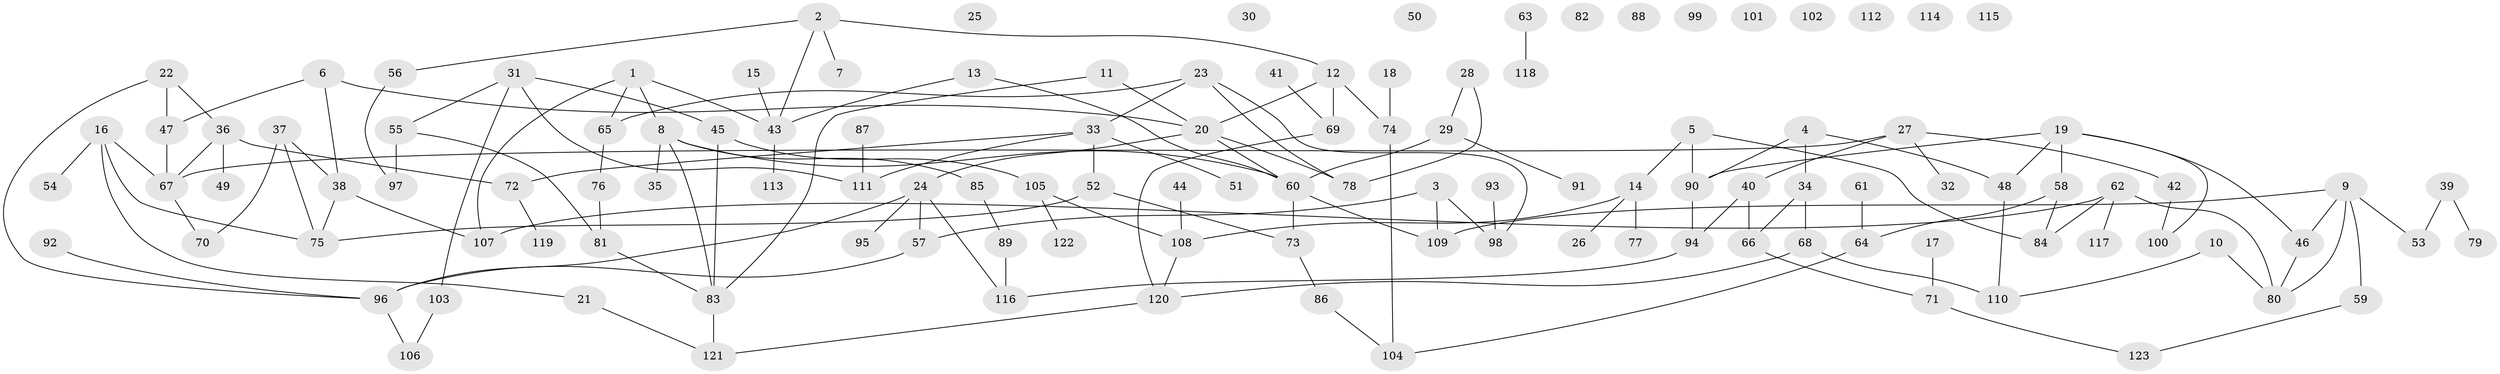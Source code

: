 // Generated by graph-tools (version 1.1) at 2025/13/03/09/25 04:13:12]
// undirected, 123 vertices, 152 edges
graph export_dot {
graph [start="1"]
  node [color=gray90,style=filled];
  1;
  2;
  3;
  4;
  5;
  6;
  7;
  8;
  9;
  10;
  11;
  12;
  13;
  14;
  15;
  16;
  17;
  18;
  19;
  20;
  21;
  22;
  23;
  24;
  25;
  26;
  27;
  28;
  29;
  30;
  31;
  32;
  33;
  34;
  35;
  36;
  37;
  38;
  39;
  40;
  41;
  42;
  43;
  44;
  45;
  46;
  47;
  48;
  49;
  50;
  51;
  52;
  53;
  54;
  55;
  56;
  57;
  58;
  59;
  60;
  61;
  62;
  63;
  64;
  65;
  66;
  67;
  68;
  69;
  70;
  71;
  72;
  73;
  74;
  75;
  76;
  77;
  78;
  79;
  80;
  81;
  82;
  83;
  84;
  85;
  86;
  87;
  88;
  89;
  90;
  91;
  92;
  93;
  94;
  95;
  96;
  97;
  98;
  99;
  100;
  101;
  102;
  103;
  104;
  105;
  106;
  107;
  108;
  109;
  110;
  111;
  112;
  113;
  114;
  115;
  116;
  117;
  118;
  119;
  120;
  121;
  122;
  123;
  1 -- 8;
  1 -- 43;
  1 -- 65;
  1 -- 107;
  2 -- 7;
  2 -- 12;
  2 -- 43;
  2 -- 56;
  3 -- 57;
  3 -- 98;
  3 -- 109;
  4 -- 34;
  4 -- 48;
  4 -- 90;
  5 -- 14;
  5 -- 84;
  5 -- 90;
  6 -- 20;
  6 -- 38;
  6 -- 47;
  8 -- 35;
  8 -- 60;
  8 -- 83;
  8 -- 85;
  9 -- 46;
  9 -- 53;
  9 -- 59;
  9 -- 80;
  9 -- 109;
  10 -- 80;
  10 -- 110;
  11 -- 20;
  11 -- 83;
  12 -- 20;
  12 -- 69;
  12 -- 74;
  13 -- 43;
  13 -- 60;
  14 -- 26;
  14 -- 77;
  14 -- 108;
  15 -- 43;
  16 -- 21;
  16 -- 54;
  16 -- 67;
  16 -- 75;
  17 -- 71;
  18 -- 74;
  19 -- 46;
  19 -- 48;
  19 -- 58;
  19 -- 90;
  19 -- 100;
  20 -- 24;
  20 -- 60;
  20 -- 78;
  21 -- 121;
  22 -- 36;
  22 -- 47;
  22 -- 96;
  23 -- 33;
  23 -- 65;
  23 -- 78;
  23 -- 98;
  24 -- 57;
  24 -- 95;
  24 -- 96;
  24 -- 116;
  27 -- 32;
  27 -- 40;
  27 -- 42;
  27 -- 67;
  28 -- 29;
  28 -- 78;
  29 -- 60;
  29 -- 91;
  31 -- 45;
  31 -- 55;
  31 -- 103;
  31 -- 111;
  33 -- 51;
  33 -- 52;
  33 -- 72;
  33 -- 111;
  34 -- 66;
  34 -- 68;
  36 -- 49;
  36 -- 67;
  36 -- 72;
  37 -- 38;
  37 -- 70;
  37 -- 75;
  38 -- 75;
  38 -- 107;
  39 -- 53;
  39 -- 79;
  40 -- 66;
  40 -- 94;
  41 -- 69;
  42 -- 100;
  43 -- 113;
  44 -- 108;
  45 -- 83;
  45 -- 105;
  46 -- 80;
  47 -- 67;
  48 -- 110;
  52 -- 73;
  52 -- 75;
  55 -- 81;
  55 -- 97;
  56 -- 97;
  57 -- 96;
  58 -- 64;
  58 -- 84;
  59 -- 123;
  60 -- 73;
  60 -- 109;
  61 -- 64;
  62 -- 80;
  62 -- 84;
  62 -- 107;
  62 -- 117;
  63 -- 118;
  64 -- 104;
  65 -- 76;
  66 -- 71;
  67 -- 70;
  68 -- 110;
  68 -- 120;
  69 -- 120;
  71 -- 123;
  72 -- 119;
  73 -- 86;
  74 -- 104;
  76 -- 81;
  81 -- 83;
  83 -- 121;
  85 -- 89;
  86 -- 104;
  87 -- 111;
  89 -- 116;
  90 -- 94;
  92 -- 96;
  93 -- 98;
  94 -- 116;
  96 -- 106;
  103 -- 106;
  105 -- 108;
  105 -- 122;
  108 -- 120;
  120 -- 121;
}
